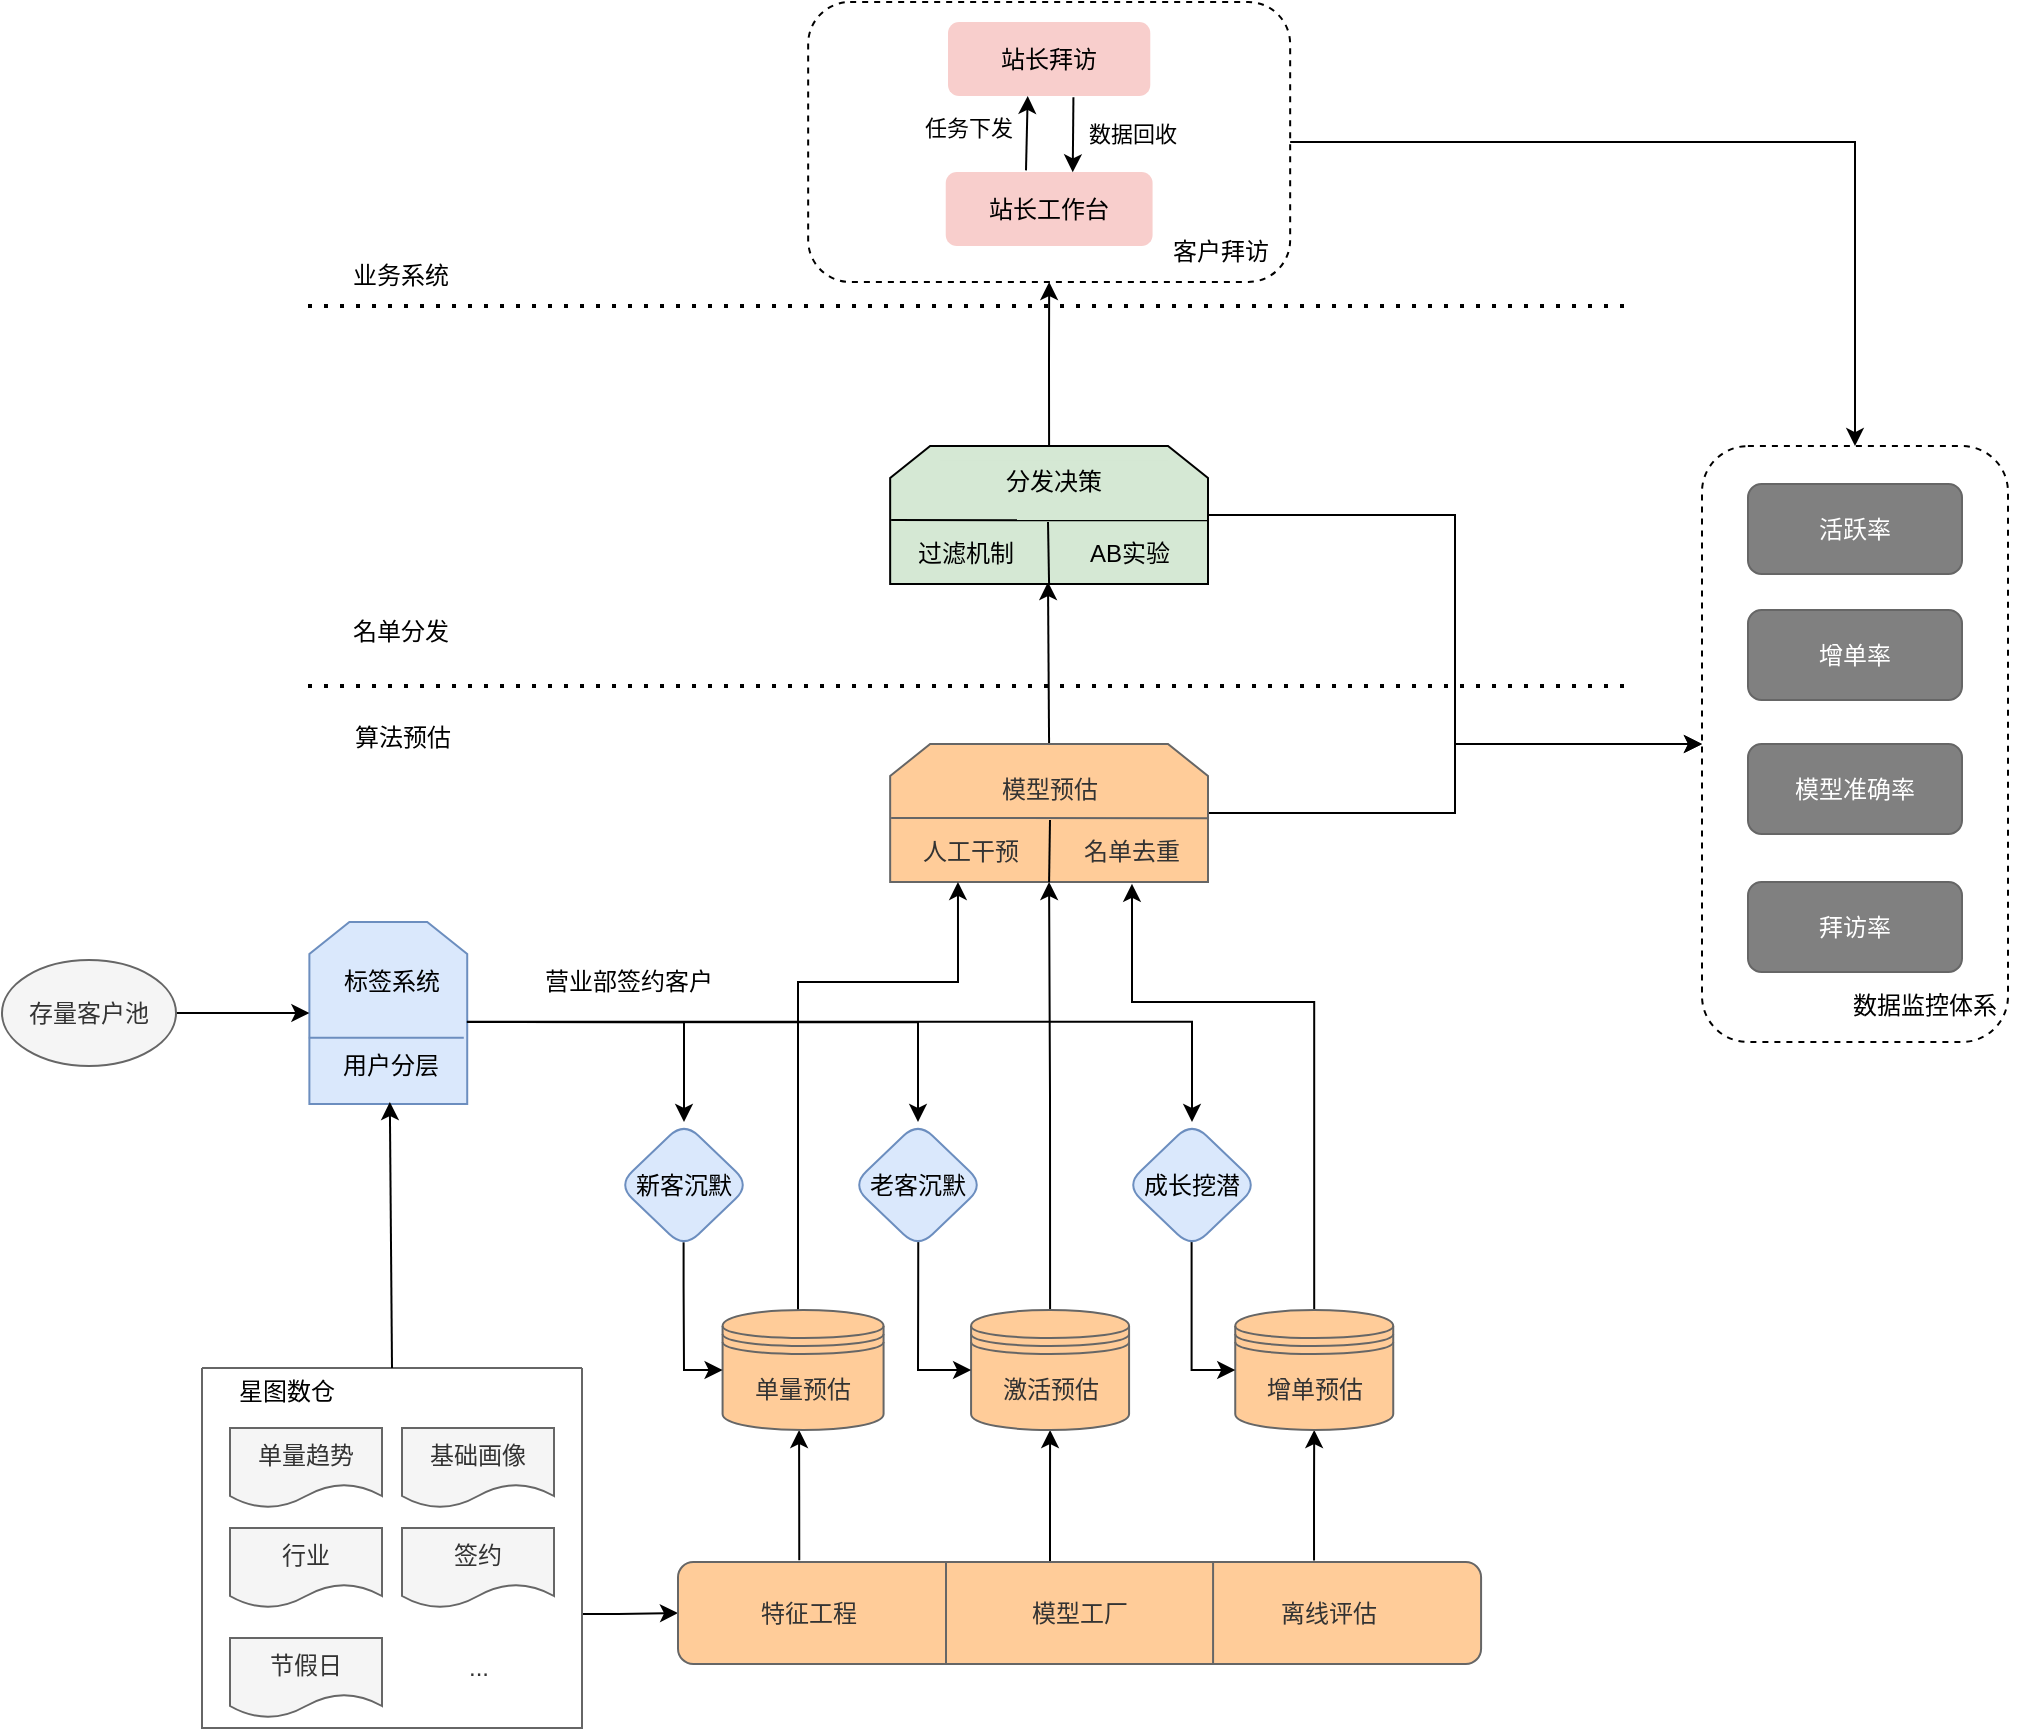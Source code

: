 <mxfile version="21.0.7" type="github">
  <diagram name="第 1 页" id="6jesLJs8gwc90mUtcWjR">
    <mxGraphModel dx="2963" dy="1651" grid="1" gridSize="10" guides="1" tooltips="1" connect="1" arrows="1" fold="1" page="1" pageScale="1" pageWidth="827" pageHeight="1169" math="0" shadow="0">
      <root>
        <mxCell id="0" />
        <mxCell id="1" parent="0" />
        <mxCell id="hYuFPZrj5cTID_84Zuv2-1" value="" style="rounded=1;whiteSpace=wrap;html=1;dashed=1;strokeColor=default;fontColor=#FFFFFF;fillColor=none;" parent="1" vertex="1">
          <mxGeometry x="882" y="302.04" width="153" height="297.96" as="geometry" />
        </mxCell>
        <mxCell id="hYuFPZrj5cTID_84Zuv2-2" value="" style="rounded=1;whiteSpace=wrap;html=1;strokeColor=default;fillColor=none;dashed=1;" parent="1" vertex="1">
          <mxGeometry x="435.08" y="80" width="241" height="140" as="geometry" />
        </mxCell>
        <mxCell id="hYuFPZrj5cTID_84Zuv2-3" style="edgeStyle=orthogonalEdgeStyle;rounded=0;orthogonalLoop=1;jettySize=auto;html=1;exitX=1;exitY=0.75;exitDx=0;exitDy=0;entryX=0;entryY=0.5;entryDx=0;entryDy=0;strokeWidth=1;" parent="1" source="hYuFPZrj5cTID_84Zuv2-4" target="hYuFPZrj5cTID_84Zuv2-31" edge="1">
          <mxGeometry relative="1" as="geometry">
            <Array as="points">
              <mxPoint x="340" y="886" />
              <mxPoint x="411" y="886" />
            </Array>
          </mxGeometry>
        </mxCell>
        <mxCell id="hYuFPZrj5cTID_84Zuv2-4" value="" style="swimlane;startSize=0;rounded=1;arcSize=38;fillColor=#f5f5f5;fontColor=#333333;strokeColor=#666666;" parent="1" vertex="1">
          <mxGeometry x="132" y="763" width="190" height="180" as="geometry">
            <mxRectangle x="60" y="825" width="50" height="40" as="alternateBounds" />
          </mxGeometry>
        </mxCell>
        <mxCell id="hYuFPZrj5cTID_84Zuv2-5" value="单量趋势" style="shape=document;whiteSpace=wrap;html=1;boundedLbl=1;rounded=1;fillColor=#f5f5f5;fontColor=#333333;strokeColor=#666666;" parent="hYuFPZrj5cTID_84Zuv2-4" vertex="1">
          <mxGeometry x="14" y="30" width="76" height="40" as="geometry" />
        </mxCell>
        <mxCell id="hYuFPZrj5cTID_84Zuv2-6" value="基础画像" style="shape=document;whiteSpace=wrap;html=1;boundedLbl=1;rounded=1;fillColor=#f5f5f5;fontColor=#333333;strokeColor=#666666;" parent="hYuFPZrj5cTID_84Zuv2-4" vertex="1">
          <mxGeometry x="100" y="30" width="76" height="40" as="geometry" />
        </mxCell>
        <mxCell id="hYuFPZrj5cTID_84Zuv2-7" value="行业" style="shape=document;whiteSpace=wrap;html=1;boundedLbl=1;rounded=1;fillColor=#f5f5f5;fontColor=#333333;strokeColor=#666666;" parent="hYuFPZrj5cTID_84Zuv2-4" vertex="1">
          <mxGeometry x="14" y="80" width="76" height="40" as="geometry" />
        </mxCell>
        <mxCell id="hYuFPZrj5cTID_84Zuv2-8" value="签约" style="shape=document;whiteSpace=wrap;html=1;boundedLbl=1;rounded=1;fillColor=#f5f5f5;fontColor=#333333;strokeColor=#666666;" parent="hYuFPZrj5cTID_84Zuv2-4" vertex="1">
          <mxGeometry x="100" y="80" width="76" height="40" as="geometry" />
        </mxCell>
        <mxCell id="hYuFPZrj5cTID_84Zuv2-9" value="节假日" style="shape=document;whiteSpace=wrap;html=1;boundedLbl=1;rounded=1;fillColor=#f5f5f5;fontColor=#333333;strokeColor=#666666;" parent="hYuFPZrj5cTID_84Zuv2-4" vertex="1">
          <mxGeometry x="14" y="135" width="76" height="40" as="geometry" />
        </mxCell>
        <mxCell id="hYuFPZrj5cTID_84Zuv2-10" value="..." style="text;html=1;align=center;verticalAlign=middle;resizable=0;points=[];autosize=1;strokeColor=none;fillColor=none;fontColor=#333333;" parent="hYuFPZrj5cTID_84Zuv2-4" vertex="1">
          <mxGeometry x="123" y="135" width="30" height="30" as="geometry" />
        </mxCell>
        <mxCell id="hYuFPZrj5cTID_84Zuv2-13" value="&lt;font&gt;站长拜访&lt;/font&gt;" style="rounded=1;whiteSpace=wrap;html=1;glass=0;sketch=0;strokeWidth=1;fillColor=#f8cecc;strokeColor=none;fontColor=#000000;" parent="1" vertex="1">
          <mxGeometry x="505.01" y="90" width="101.13" height="37" as="geometry" />
        </mxCell>
        <mxCell id="hYuFPZrj5cTID_84Zuv2-14" value="" style="shape=loopLimit;whiteSpace=wrap;html=1;rounded=0;sketch=0;size=20;fillColor=#dae8fc;strokeColor=#6c8ebf;" parent="1" vertex="1">
          <mxGeometry x="185.69" y="540" width="78.92" height="91" as="geometry" />
        </mxCell>
        <mxCell id="kMKhRq4XUQqpcrgvUv01-30" style="edgeStyle=orthogonalEdgeStyle;rounded=0;orthogonalLoop=1;jettySize=auto;html=1;exitX=0.998;exitY=0.55;exitDx=0;exitDy=0;exitPerimeter=0;entryX=0.5;entryY=0;entryDx=0;entryDy=0;" edge="1" parent="1" source="hYuFPZrj5cTID_84Zuv2-14" target="kMKhRq4XUQqpcrgvUv01-27">
          <mxGeometry relative="1" as="geometry">
            <mxPoint x="340" y="662" as="targetPoint" />
            <Array as="points">
              <mxPoint x="373" y="590" />
            </Array>
          </mxGeometry>
        </mxCell>
        <mxCell id="kMKhRq4XUQqpcrgvUv01-31" style="edgeStyle=orthogonalEdgeStyle;rounded=0;orthogonalLoop=1;jettySize=auto;html=1;exitX=1.002;exitY=0.55;exitDx=0;exitDy=0;entryX=0.5;entryY=0;entryDx=0;entryDy=0;exitPerimeter=0;" edge="1" parent="1" source="hYuFPZrj5cTID_84Zuv2-14" target="kMKhRq4XUQqpcrgvUv01-25">
          <mxGeometry relative="1" as="geometry">
            <Array as="points">
              <mxPoint x="490" y="590" />
            </Array>
          </mxGeometry>
        </mxCell>
        <mxCell id="kMKhRq4XUQqpcrgvUv01-32" style="edgeStyle=orthogonalEdgeStyle;rounded=0;orthogonalLoop=1;jettySize=auto;html=1;exitX=0.998;exitY=0.548;exitDx=0;exitDy=0;entryX=0.5;entryY=0;entryDx=0;entryDy=0;exitPerimeter=0;" edge="1" parent="1" source="hYuFPZrj5cTID_84Zuv2-14" target="kMKhRq4XUQqpcrgvUv01-29">
          <mxGeometry relative="1" as="geometry">
            <Array as="points">
              <mxPoint x="627" y="590" />
            </Array>
          </mxGeometry>
        </mxCell>
        <mxCell id="hYuFPZrj5cTID_84Zuv2-18" value="标签系统" style="text;html=1;strokeColor=none;fillColor=none;align=center;verticalAlign=middle;whiteSpace=wrap;rounded=0;sketch=0;" parent="1" vertex="1">
          <mxGeometry x="186.61" y="555" width="80" height="30" as="geometry" />
        </mxCell>
        <mxCell id="hYuFPZrj5cTID_84Zuv2-19" value="" style="endArrow=none;html=1;rounded=0;exitX=-0.01;exitY=0.572;exitDx=0;exitDy=0;exitPerimeter=0;fillColor=#dae8fc;strokeColor=#6c8ebf;" parent="1" edge="1">
          <mxGeometry width="50" height="50" relative="1" as="geometry">
            <mxPoint x="185.4" y="597.9" as="sourcePoint" />
            <mxPoint x="262.9" y="597.9" as="targetPoint" />
          </mxGeometry>
        </mxCell>
        <mxCell id="hYuFPZrj5cTID_84Zuv2-20" value="用户分层" style="text;html=1;align=center;verticalAlign=middle;resizable=0;points=[];autosize=1;strokeColor=none;fillColor=none;" parent="1" vertex="1">
          <mxGeometry x="191.11" y="597" width="70" height="30" as="geometry" />
        </mxCell>
        <mxCell id="hYuFPZrj5cTID_84Zuv2-21" value="" style="endArrow=classic;html=1;rounded=0;strokeWidth=1;exitX=0.5;exitY=0;exitDx=0;exitDy=0;" parent="1" source="hYuFPZrj5cTID_84Zuv2-4" edge="1">
          <mxGeometry width="50" height="50" relative="1" as="geometry">
            <mxPoint x="322.92" y="552" as="sourcePoint" />
            <mxPoint x="225.92" y="630" as="targetPoint" />
          </mxGeometry>
        </mxCell>
        <mxCell id="hYuFPZrj5cTID_84Zuv2-22" value="" style="endArrow=none;dashed=1;html=1;dashPattern=1 3;strokeWidth=2;rounded=0;" parent="1" edge="1">
          <mxGeometry width="50" height="50" relative="1" as="geometry">
            <mxPoint x="185" y="422" as="sourcePoint" />
            <mxPoint x="845" y="422" as="targetPoint" />
          </mxGeometry>
        </mxCell>
        <mxCell id="hYuFPZrj5cTID_84Zuv2-23" style="edgeStyle=orthogonalEdgeStyle;rounded=0;orthogonalLoop=1;jettySize=auto;html=1;exitX=0.5;exitY=0;exitDx=0;exitDy=0;" parent="1" source="hYuFPZrj5cTID_84Zuv2-25" edge="1">
          <mxGeometry relative="1" as="geometry">
            <mxPoint x="555" y="370" as="targetPoint" />
          </mxGeometry>
        </mxCell>
        <mxCell id="hYuFPZrj5cTID_84Zuv2-24" style="edgeStyle=orthogonalEdgeStyle;rounded=0;orthogonalLoop=1;jettySize=auto;html=1;exitX=1;exitY=0.5;exitDx=0;exitDy=0;entryX=0;entryY=0.5;entryDx=0;entryDy=0;strokeColor=#000000;fontColor=#000000;" parent="1" source="hYuFPZrj5cTID_84Zuv2-25" target="hYuFPZrj5cTID_84Zuv2-1" edge="1">
          <mxGeometry relative="1" as="geometry" />
        </mxCell>
        <mxCell id="hYuFPZrj5cTID_84Zuv2-25" value="" style="shape=loopLimit;whiteSpace=wrap;html=1;rounded=0;sketch=0;size=20;container=0;fillColor=#FFCC99;fontColor=#333333;strokeColor=#666666;" parent="1" vertex="1">
          <mxGeometry x="476.08" y="451" width="158.92" height="69" as="geometry" />
        </mxCell>
        <mxCell id="hYuFPZrj5cTID_84Zuv2-26" value="" style="endArrow=none;html=1;rounded=0;entryX=0.999;entryY=0.538;entryDx=0;entryDy=0;exitX=0.003;exitY=0.536;exitDx=0;exitDy=0;exitPerimeter=0;entryPerimeter=0;fillColor=#f5f5f5;strokeColor=#666666;" parent="1" source="hYuFPZrj5cTID_84Zuv2-25" target="hYuFPZrj5cTID_84Zuv2-25" edge="1">
          <mxGeometry width="50" height="50" relative="1" as="geometry">
            <mxPoint x="476.08" y="490.087" as="sourcePoint" />
            <mxPoint x="596.92" y="489.221" as="targetPoint" />
          </mxGeometry>
        </mxCell>
        <mxCell id="hYuFPZrj5cTID_84Zuv2-27" value="名单去重" style="text;html=1;strokeColor=none;fillColor=none;align=center;verticalAlign=middle;whiteSpace=wrap;rounded=0;sketch=0;container=0;fontColor=#333333;" parent="1" vertex="1">
          <mxGeometry x="567.0" y="489.997" width="60.0" height="30.923" as="geometry" />
        </mxCell>
        <mxCell id="hYuFPZrj5cTID_84Zuv2-28" value="模型预估" style="text;html=1;strokeColor=none;fillColor=none;align=center;verticalAlign=middle;whiteSpace=wrap;rounded=0;sketch=0;container=0;fontColor=#333333;" parent="1" vertex="1">
          <mxGeometry x="501" y="458.04" width="110" height="30.92" as="geometry" />
        </mxCell>
        <mxCell id="hYuFPZrj5cTID_84Zuv2-29" value="人工干预" style="text;html=1;align=center;verticalAlign=middle;resizable=0;points=[];autosize=1;strokeColor=none;fillColor=none;container=0;fontColor=#333333;" parent="1" vertex="1">
          <mxGeometry x="480.58" y="489.997" width="70" height="30" as="geometry" />
        </mxCell>
        <mxCell id="kMKhRq4XUQqpcrgvUv01-37" style="edgeStyle=orthogonalEdgeStyle;rounded=0;orthogonalLoop=1;jettySize=auto;html=1;exitX=0.151;exitY=-0.016;exitDx=0;exitDy=0;entryX=0.5;entryY=1;entryDx=0;entryDy=0;exitPerimeter=0;" edge="1" parent="1" source="hYuFPZrj5cTID_84Zuv2-31">
          <mxGeometry relative="1" as="geometry">
            <mxPoint x="431.042" y="859.439" as="sourcePoint" />
            <mxPoint x="430.54" y="794.0" as="targetPoint" />
            <Array as="points">
              <mxPoint x="430" y="859" />
              <mxPoint x="430" y="827" />
              <mxPoint x="431" y="827" />
            </Array>
          </mxGeometry>
        </mxCell>
        <mxCell id="kMKhRq4XUQqpcrgvUv01-38" style="edgeStyle=orthogonalEdgeStyle;rounded=0;orthogonalLoop=1;jettySize=auto;html=1;entryX=0.5;entryY=1;entryDx=0;entryDy=0;" edge="1" parent="1" source="hYuFPZrj5cTID_84Zuv2-31" target="kMKhRq4XUQqpcrgvUv01-23">
          <mxGeometry relative="1" as="geometry">
            <Array as="points">
              <mxPoint x="556" y="830" />
              <mxPoint x="556" y="830" />
            </Array>
          </mxGeometry>
        </mxCell>
        <mxCell id="kMKhRq4XUQqpcrgvUv01-39" style="edgeStyle=orthogonalEdgeStyle;rounded=0;orthogonalLoop=1;jettySize=auto;html=1;exitX=0.792;exitY=-0.015;exitDx=0;exitDy=0;exitPerimeter=0;" edge="1" parent="1" source="hYuFPZrj5cTID_84Zuv2-31" target="kMKhRq4XUQqpcrgvUv01-22">
          <mxGeometry relative="1" as="geometry">
            <Array as="points" />
          </mxGeometry>
        </mxCell>
        <mxCell id="hYuFPZrj5cTID_84Zuv2-31" value="模型工厂" style="shape=process;whiteSpace=wrap;html=1;backgroundOutline=1;rounded=1;glass=0;sketch=0;strokeWidth=1;size=0.333;fillColor=#FFCC99;fontColor=#333333;strokeColor=#666666;" parent="1" vertex="1">
          <mxGeometry x="370" y="860" width="401.54" height="51" as="geometry" />
        </mxCell>
        <mxCell id="hYuFPZrj5cTID_84Zuv2-32" value="特征工程" style="text;html=1;align=center;verticalAlign=middle;resizable=0;points=[];autosize=1;strokeColor=none;fillColor=none;fontColor=#333333;" parent="1" vertex="1">
          <mxGeometry x="400" y="870.5" width="70" height="30" as="geometry" />
        </mxCell>
        <mxCell id="hYuFPZrj5cTID_84Zuv2-33" value="离线评估" style="text;html=1;align=center;verticalAlign=middle;resizable=0;points=[];autosize=1;strokeColor=none;fillColor=none;fontColor=#333333;" parent="1" vertex="1">
          <mxGeometry x="660" y="870.5" width="70" height="30" as="geometry" />
        </mxCell>
        <mxCell id="hYuFPZrj5cTID_84Zuv2-34" value="算法预估" style="text;html=1;align=center;verticalAlign=middle;resizable=0;points=[];autosize=1;strokeColor=none;fillColor=none;" parent="1" vertex="1">
          <mxGeometry x="197" y="432.5" width="70" height="30" as="geometry" />
        </mxCell>
        <mxCell id="hYuFPZrj5cTID_84Zuv2-35" value="名单分发" style="text;html=1;align=center;verticalAlign=middle;resizable=0;points=[];autosize=1;strokeColor=none;fillColor=none;" parent="1" vertex="1">
          <mxGeometry x="196" y="380" width="70" height="30" as="geometry" />
        </mxCell>
        <mxCell id="hYuFPZrj5cTID_84Zuv2-36" value="星图数仓" style="text;html=1;align=center;verticalAlign=middle;resizable=0;points=[];autosize=1;strokeColor=none;fillColor=none;" parent="1" vertex="1">
          <mxGeometry x="139" y="760" width="70" height="30" as="geometry" />
        </mxCell>
        <mxCell id="hYuFPZrj5cTID_84Zuv2-37" value="" style="endArrow=none;dashed=1;html=1;dashPattern=1 3;strokeWidth=2;rounded=0;" parent="1" edge="1">
          <mxGeometry width="50" height="50" relative="1" as="geometry">
            <mxPoint x="185" y="232" as="sourcePoint" />
            <mxPoint x="845" y="232" as="targetPoint" />
          </mxGeometry>
        </mxCell>
        <mxCell id="hYuFPZrj5cTID_84Zuv2-38" value="业务系统" style="text;html=1;align=center;verticalAlign=middle;resizable=0;points=[];autosize=1;strokeColor=none;fillColor=none;" parent="1" vertex="1">
          <mxGeometry x="196" y="202" width="70" height="30" as="geometry" />
        </mxCell>
        <mxCell id="hYuFPZrj5cTID_84Zuv2-39" value="站长工作台" style="rounded=1;whiteSpace=wrap;html=1;glass=0;sketch=0;strokeWidth=1;fillColor=#f8cecc;strokeColor=none;" parent="1" vertex="1">
          <mxGeometry x="503.87" y="165" width="103.42" height="37" as="geometry" />
        </mxCell>
        <mxCell id="hYuFPZrj5cTID_84Zuv2-40" style="edgeStyle=orthogonalEdgeStyle;rounded=0;orthogonalLoop=1;jettySize=auto;html=1;exitX=1;exitY=0.5;exitDx=0;exitDy=0;entryX=0;entryY=0.5;entryDx=0;entryDy=0;" parent="1" source="hYuFPZrj5cTID_84Zuv2-41" target="hYuFPZrj5cTID_84Zuv2-14" edge="1">
          <mxGeometry relative="1" as="geometry" />
        </mxCell>
        <mxCell id="hYuFPZrj5cTID_84Zuv2-41" value="存量客户池" style="ellipse;whiteSpace=wrap;html=1;fillColor=#f5f5f5;fontColor=#333333;strokeColor=#666666;" parent="1" vertex="1">
          <mxGeometry x="32" y="559" width="87" height="53" as="geometry" />
        </mxCell>
        <mxCell id="hYuFPZrj5cTID_84Zuv2-54" value="" style="endArrow=none;html=1;rounded=0;exitX=0.5;exitY=1;exitDx=0;exitDy=0;entryX=0.5;entryY=1;entryDx=0;entryDy=0;" parent="1" source="hYuFPZrj5cTID_84Zuv2-25" target="hYuFPZrj5cTID_84Zuv2-28" edge="1">
          <mxGeometry width="50" height="50" relative="1" as="geometry">
            <mxPoint x="545" y="540" as="sourcePoint" />
            <mxPoint x="555" y="490" as="targetPoint" />
          </mxGeometry>
        </mxCell>
        <mxCell id="hYuFPZrj5cTID_84Zuv2-55" style="edgeStyle=orthogonalEdgeStyle;rounded=0;orthogonalLoop=1;jettySize=auto;html=1;exitX=0.5;exitY=0;exitDx=0;exitDy=0;entryX=0.5;entryY=1;entryDx=0;entryDy=0;strokeColor=#000000;fontColor=#000000;" parent="1" source="hYuFPZrj5cTID_84Zuv2-57" target="hYuFPZrj5cTID_84Zuv2-2" edge="1">
          <mxGeometry relative="1" as="geometry">
            <mxPoint x="675.75" y="220" as="targetPoint" />
          </mxGeometry>
        </mxCell>
        <mxCell id="hYuFPZrj5cTID_84Zuv2-56" style="edgeStyle=orthogonalEdgeStyle;rounded=0;orthogonalLoop=1;jettySize=auto;html=1;exitX=1;exitY=0.5;exitDx=0;exitDy=0;entryX=0;entryY=0.5;entryDx=0;entryDy=0;strokeColor=#000000;fontColor=#000000;" parent="1" source="hYuFPZrj5cTID_84Zuv2-57" target="hYuFPZrj5cTID_84Zuv2-1" edge="1">
          <mxGeometry relative="1" as="geometry" />
        </mxCell>
        <mxCell id="hYuFPZrj5cTID_84Zuv2-57" value="" style="shape=loopLimit;whiteSpace=wrap;html=1;rounded=0;sketch=0;size=20;container=0;fillColor=#d5e8d4;strokeColor=#000000;" parent="1" vertex="1">
          <mxGeometry x="476.08" y="302.04" width="158.92" height="69" as="geometry" />
        </mxCell>
        <mxCell id="hYuFPZrj5cTID_84Zuv2-58" value="" style="endArrow=none;html=1;rounded=0;entryX=0.999;entryY=0.538;entryDx=0;entryDy=0;exitX=0.003;exitY=0.536;exitDx=0;exitDy=0;exitPerimeter=0;entryPerimeter=0;fillColor=#d5e8d4;strokeColor=#000000;" parent="1" source="hYuFPZrj5cTID_84Zuv2-57" target="hYuFPZrj5cTID_84Zuv2-57" edge="1">
          <mxGeometry width="50" height="50" relative="1" as="geometry">
            <mxPoint x="476.08" y="341.127" as="sourcePoint" />
            <mxPoint x="596.92" y="340.261" as="targetPoint" />
          </mxGeometry>
        </mxCell>
        <mxCell id="hYuFPZrj5cTID_84Zuv2-59" value="AB实验" style="text;html=1;strokeColor=none;fillColor=#d5e8d4;align=center;verticalAlign=middle;whiteSpace=wrap;rounded=0;sketch=0;container=0;" parent="1" vertex="1">
          <mxGeometry x="566" y="346" width="60" height="20" as="geometry" />
        </mxCell>
        <mxCell id="hYuFPZrj5cTID_84Zuv2-60" value="分发决策" style="text;html=1;strokeColor=none;fillColor=#d5e8d4;align=center;verticalAlign=middle;whiteSpace=wrap;rounded=0;sketch=0;container=0;" parent="1" vertex="1">
          <mxGeometry x="501" y="309.08" width="114" height="20.92" as="geometry" />
        </mxCell>
        <mxCell id="hYuFPZrj5cTID_84Zuv2-61" value="" style="endArrow=none;html=1;rounded=0;exitX=0.5;exitY=1;exitDx=0;exitDy=0;fillColor=#d5e8d4;strokeColor=#000000;" parent="1" source="hYuFPZrj5cTID_84Zuv2-57" edge="1">
          <mxGeometry width="50" height="50" relative="1" as="geometry">
            <mxPoint x="545" y="391.04" as="sourcePoint" />
            <mxPoint x="555" y="340" as="targetPoint" />
          </mxGeometry>
        </mxCell>
        <mxCell id="hYuFPZrj5cTID_84Zuv2-62" value="过滤机制" style="text;html=1;strokeColor=none;fillColor=#d5e8d4;align=center;verticalAlign=middle;whiteSpace=wrap;rounded=0;sketch=0;container=0;" parent="1" vertex="1">
          <mxGeometry x="484" y="346" width="60" height="20" as="geometry" />
        </mxCell>
        <mxCell id="hYuFPZrj5cTID_84Zuv2-63" value="客户拜访" style="text;html=1;align=center;verticalAlign=middle;resizable=0;points=[];autosize=1;strokeColor=none;fillColor=none;fontColor=#000000;" parent="1" vertex="1">
          <mxGeometry x="605.58" y="190" width="70" height="30" as="geometry" />
        </mxCell>
        <mxCell id="hYuFPZrj5cTID_84Zuv2-64" style="edgeStyle=orthogonalEdgeStyle;rounded=0;orthogonalLoop=1;jettySize=auto;html=1;exitX=1;exitY=0.5;exitDx=0;exitDy=0;entryX=0.5;entryY=0;entryDx=0;entryDy=0;strokeColor=#000000;fontColor=#000000;" parent="1" source="hYuFPZrj5cTID_84Zuv2-2" target="hYuFPZrj5cTID_84Zuv2-1" edge="1">
          <mxGeometry relative="1" as="geometry">
            <mxPoint x="796.25" y="150" as="sourcePoint" />
          </mxGeometry>
        </mxCell>
        <mxCell id="hYuFPZrj5cTID_84Zuv2-65" value="增单率" style="rounded=1;whiteSpace=wrap;html=1;fillColor=#808080;fontColor=#FFFFFF;strokeColor=#666666;" parent="1" vertex="1">
          <mxGeometry x="905" y="384" width="107" height="45" as="geometry" />
        </mxCell>
        <mxCell id="hYuFPZrj5cTID_84Zuv2-66" value="活跃率" style="rounded=1;whiteSpace=wrap;html=1;fillColor=#808080;fontColor=#FFFFFF;strokeColor=#666666;" parent="1" vertex="1">
          <mxGeometry x="905" y="321" width="107" height="45" as="geometry" />
        </mxCell>
        <mxCell id="hYuFPZrj5cTID_84Zuv2-67" value="模型准确率" style="rounded=1;whiteSpace=wrap;html=1;fillColor=#808080;fontColor=#FFFFFF;strokeColor=#666666;" parent="1" vertex="1">
          <mxGeometry x="905" y="451" width="107" height="45" as="geometry" />
        </mxCell>
        <mxCell id="hYuFPZrj5cTID_84Zuv2-68" value="数据监控体系" style="text;html=1;align=center;verticalAlign=middle;resizable=0;points=[];autosize=1;strokeColor=none;fillColor=none;fontColor=#000000;" parent="1" vertex="1">
          <mxGeometry x="943" y="567" width="100" height="30" as="geometry" />
        </mxCell>
        <mxCell id="hYuFPZrj5cTID_84Zuv2-69" value="拜访率" style="rounded=1;whiteSpace=wrap;html=1;fillColor=#808080;fontColor=#FFFFFF;strokeColor=#666666;" parent="1" vertex="1">
          <mxGeometry x="905" y="520" width="107" height="45" as="geometry" />
        </mxCell>
        <mxCell id="hYuFPZrj5cTID_84Zuv2-70" value="" style="endArrow=classic;html=1;rounded=0;entryX=0.394;entryY=0.999;entryDx=0;entryDy=0;exitX=0.388;exitY=-0.022;exitDx=0;exitDy=0;entryPerimeter=0;exitPerimeter=0;" parent="1" source="hYuFPZrj5cTID_84Zuv2-39" target="hYuFPZrj5cTID_84Zuv2-13" edge="1">
          <mxGeometry width="50" height="50" relative="1" as="geometry">
            <mxPoint x="545" y="180" as="sourcePoint" />
            <mxPoint x="595" y="130" as="targetPoint" />
          </mxGeometry>
        </mxCell>
        <mxCell id="hYuFPZrj5cTID_84Zuv2-71" value="任务下发" style="edgeLabel;html=1;align=center;verticalAlign=middle;resizable=0;points=[];" parent="hYuFPZrj5cTID_84Zuv2-70" vertex="1" connectable="0">
          <mxGeometry x="0.48" relative="1" as="geometry">
            <mxPoint x="-30" y="6" as="offset" />
          </mxGeometry>
        </mxCell>
        <mxCell id="hYuFPZrj5cTID_84Zuv2-72" value="" style="endArrow=classic;html=1;rounded=0;entryX=0.614;entryY=0.004;entryDx=0;entryDy=0;exitX=0.62;exitY=1.017;exitDx=0;exitDy=0;exitPerimeter=0;entryPerimeter=0;" parent="1" source="hYuFPZrj5cTID_84Zuv2-13" target="hYuFPZrj5cTID_84Zuv2-39" edge="1">
          <mxGeometry width="50" height="50" relative="1" as="geometry">
            <mxPoint x="545" y="180" as="sourcePoint" />
            <mxPoint x="595" y="130" as="targetPoint" />
          </mxGeometry>
        </mxCell>
        <mxCell id="hYuFPZrj5cTID_84Zuv2-73" value="数据回收" style="edgeLabel;html=1;align=center;verticalAlign=middle;resizable=0;points=[];" parent="hYuFPZrj5cTID_84Zuv2-72" vertex="1" connectable="0">
          <mxGeometry x="0.055" y="1" relative="1" as="geometry">
            <mxPoint x="28" y="-2" as="offset" />
          </mxGeometry>
        </mxCell>
        <mxCell id="hYuFPZrj5cTID_84Zuv2-74" value="营业部签约客户" style="text;html=1;align=center;verticalAlign=middle;resizable=0;points=[];autosize=1;strokeColor=none;fillColor=none;" parent="1" vertex="1">
          <mxGeometry x="290" y="555" width="110" height="30" as="geometry" />
        </mxCell>
        <mxCell id="kMKhRq4XUQqpcrgvUv01-34" style="edgeStyle=orthogonalEdgeStyle;rounded=0;orthogonalLoop=1;jettySize=auto;html=1;entryX=0.42;entryY=1;entryDx=0;entryDy=0;entryPerimeter=0;" edge="1" parent="1" source="kMKhRq4XUQqpcrgvUv01-21" target="hYuFPZrj5cTID_84Zuv2-29">
          <mxGeometry relative="1" as="geometry">
            <Array as="points">
              <mxPoint x="430" y="570" />
              <mxPoint x="510" y="570" />
            </Array>
          </mxGeometry>
        </mxCell>
        <mxCell id="kMKhRq4XUQqpcrgvUv01-21" value="单量预估" style="shape=datastore;whiteSpace=wrap;html=1;rounded=1;glass=0;sketch=0;strokeWidth=1;fillColor=#FFCC99;fontColor=#333333;strokeColor=#666666;" vertex="1" parent="1">
          <mxGeometry x="392.29" y="734" width="80.5" height="60" as="geometry" />
        </mxCell>
        <mxCell id="kMKhRq4XUQqpcrgvUv01-36" style="edgeStyle=orthogonalEdgeStyle;rounded=0;orthogonalLoop=1;jettySize=auto;html=1;entryX=0.5;entryY=1;entryDx=0;entryDy=0;" edge="1" parent="1" source="kMKhRq4XUQqpcrgvUv01-22" target="hYuFPZrj5cTID_84Zuv2-27">
          <mxGeometry relative="1" as="geometry">
            <Array as="points">
              <mxPoint x="688" y="580" />
              <mxPoint x="597" y="580" />
            </Array>
          </mxGeometry>
        </mxCell>
        <mxCell id="kMKhRq4XUQqpcrgvUv01-22" value="增单预估" style="shape=datastore;whiteSpace=wrap;html=1;rounded=1;glass=0;sketch=0;strokeWidth=1;fillColor=#FFCC99;fontColor=#333333;strokeColor=#666666;" vertex="1" parent="1">
          <mxGeometry x="648.62" y="734" width="79" height="60" as="geometry" />
        </mxCell>
        <mxCell id="kMKhRq4XUQqpcrgvUv01-35" style="edgeStyle=orthogonalEdgeStyle;rounded=0;orthogonalLoop=1;jettySize=auto;html=1;exitX=0.5;exitY=0;exitDx=0;exitDy=0;entryX=0.5;entryY=1;entryDx=0;entryDy=0;" edge="1" parent="1" source="kMKhRq4XUQqpcrgvUv01-23" target="hYuFPZrj5cTID_84Zuv2-25">
          <mxGeometry relative="1" as="geometry" />
        </mxCell>
        <mxCell id="kMKhRq4XUQqpcrgvUv01-23" value="激活预估" style="shape=datastore;whiteSpace=wrap;html=1;rounded=1;glass=0;sketch=0;strokeWidth=1;fillColor=#FFCC99;fontColor=#333333;strokeColor=#666666;" vertex="1" parent="1">
          <mxGeometry x="516.54" y="734" width="79" height="60" as="geometry" />
        </mxCell>
        <mxCell id="kMKhRq4XUQqpcrgvUv01-24" style="edgeStyle=orthogonalEdgeStyle;rounded=0;orthogonalLoop=1;jettySize=auto;html=1;exitX=0.502;exitY=0.951;exitDx=0;exitDy=0;entryX=0;entryY=0.5;entryDx=0;entryDy=0;exitPerimeter=0;" edge="1" parent="1" source="kMKhRq4XUQqpcrgvUv01-25" target="kMKhRq4XUQqpcrgvUv01-23">
          <mxGeometry relative="1" as="geometry">
            <Array as="points">
              <mxPoint x="490" y="722" />
              <mxPoint x="490" y="764" />
            </Array>
          </mxGeometry>
        </mxCell>
        <mxCell id="kMKhRq4XUQqpcrgvUv01-25" value="老客沉默" style="rhombus;whiteSpace=wrap;html=1;rounded=1;fillColor=#dae8fc;strokeColor=#6c8ebf;" vertex="1" parent="1">
          <mxGeometry x="457.0" y="640" width="66" height="63" as="geometry" />
        </mxCell>
        <mxCell id="kMKhRq4XUQqpcrgvUv01-26" style="edgeStyle=orthogonalEdgeStyle;rounded=0;orthogonalLoop=1;jettySize=auto;html=1;exitX=0.497;exitY=0.954;exitDx=0;exitDy=0;entryX=0;entryY=0.5;entryDx=0;entryDy=0;exitPerimeter=0;" edge="1" parent="1" source="kMKhRq4XUQqpcrgvUv01-27" target="kMKhRq4XUQqpcrgvUv01-21">
          <mxGeometry relative="1" as="geometry">
            <Array as="points">
              <mxPoint x="373" y="722" />
              <mxPoint x="373" y="722" />
              <mxPoint x="373" y="764" />
            </Array>
          </mxGeometry>
        </mxCell>
        <mxCell id="kMKhRq4XUQqpcrgvUv01-27" value="新客沉默" style="rhombus;whiteSpace=wrap;html=1;rounded=1;fillColor=#dae8fc;strokeColor=#6c8ebf;" vertex="1" parent="1">
          <mxGeometry x="340" y="640" width="66" height="63" as="geometry" />
        </mxCell>
        <mxCell id="kMKhRq4XUQqpcrgvUv01-28" style="edgeStyle=orthogonalEdgeStyle;rounded=0;orthogonalLoop=1;jettySize=auto;html=1;exitX=0.497;exitY=0.946;exitDx=0;exitDy=0;entryX=0;entryY=0.5;entryDx=0;entryDy=0;exitPerimeter=0;" edge="1" parent="1" source="kMKhRq4XUQqpcrgvUv01-29" target="kMKhRq4XUQqpcrgvUv01-22">
          <mxGeometry relative="1" as="geometry" />
        </mxCell>
        <mxCell id="kMKhRq4XUQqpcrgvUv01-29" value="成长挖潜" style="rhombus;whiteSpace=wrap;html=1;rounded=1;fillColor=#dae8fc;strokeColor=#6c8ebf;" vertex="1" parent="1">
          <mxGeometry x="594" y="640" width="66" height="63" as="geometry" />
        </mxCell>
      </root>
    </mxGraphModel>
  </diagram>
</mxfile>

